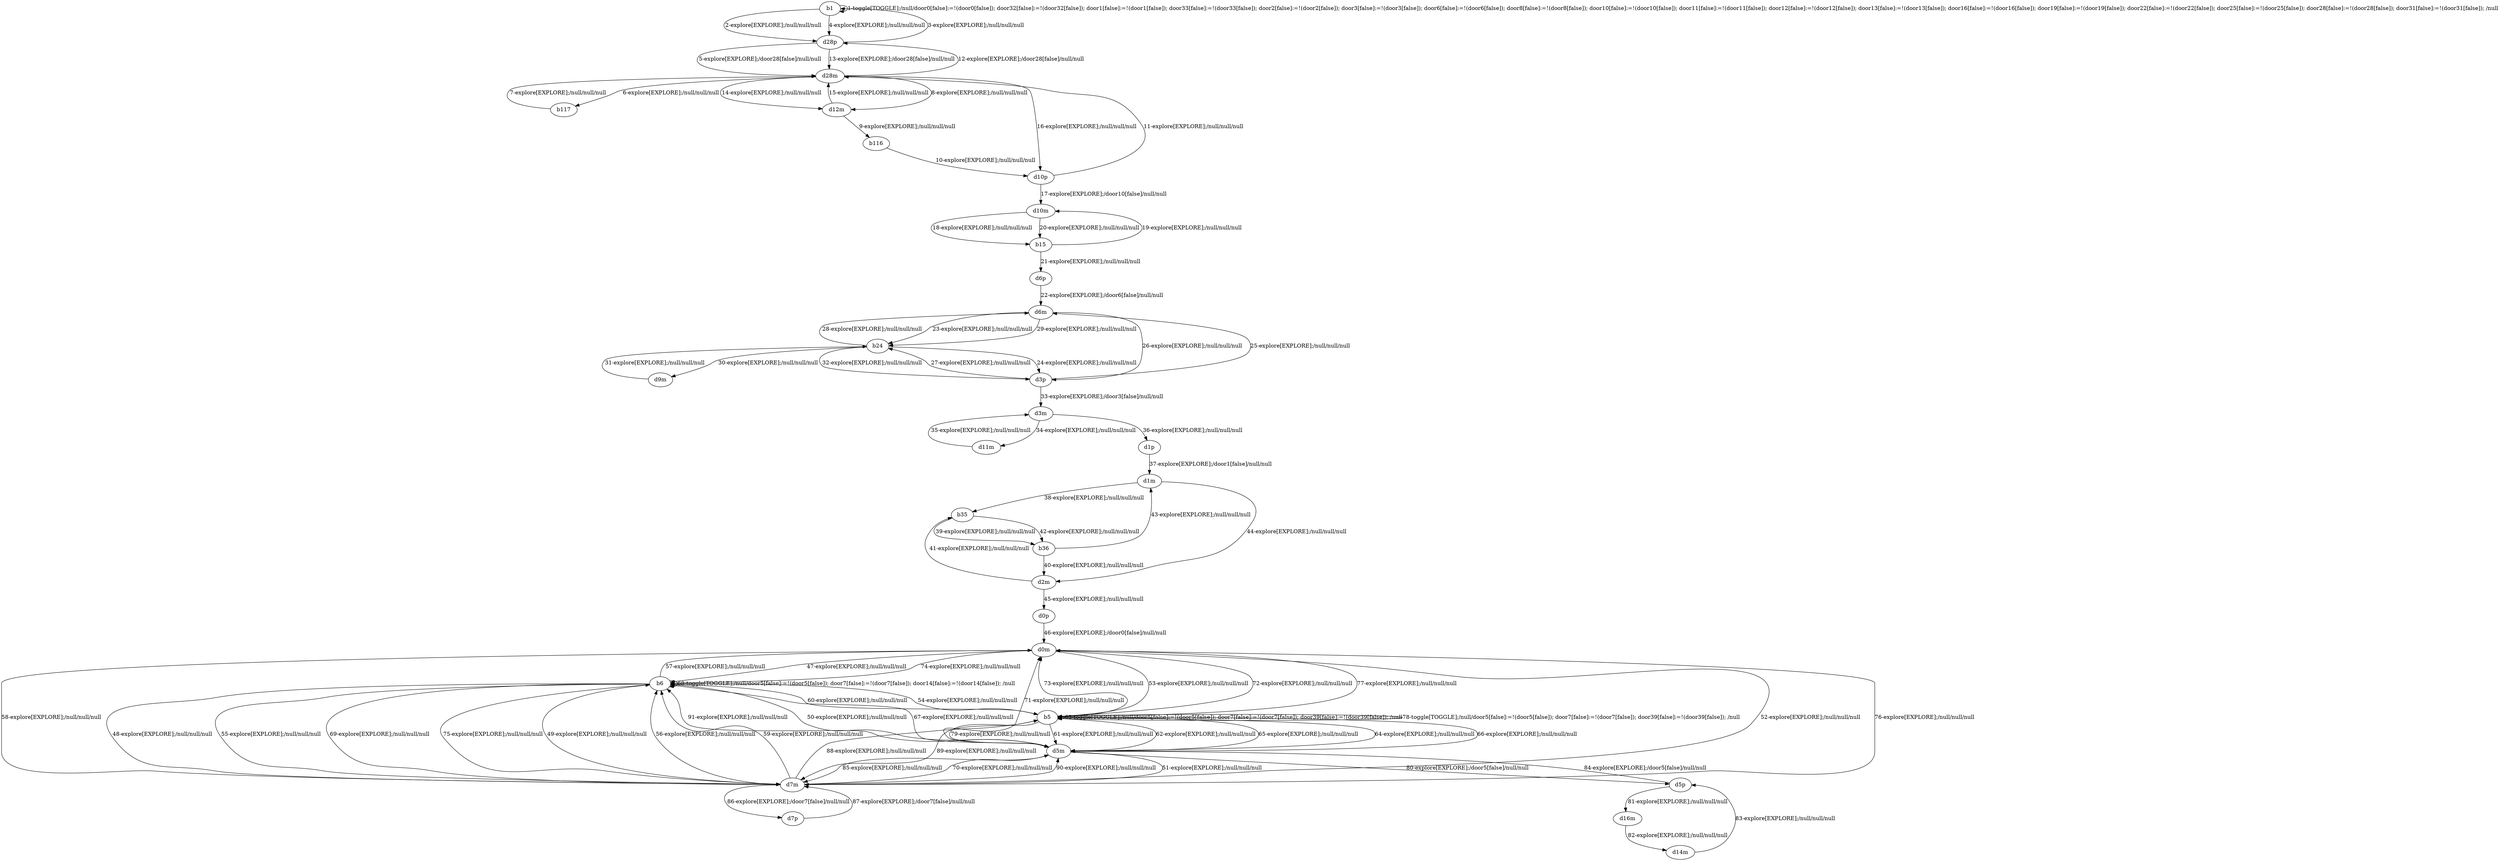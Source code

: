 # Total number of goals covered by this test: 5
# d14m --> d5p
# d5p --> d16m
# d16m --> d14m
# d5p --> d5m
# d5m --> d5p

digraph g {
"b1" -> "b1" [label = "1-toggle[TOGGLE];/null/door0[false]:=!(door0[false]); door32[false]:=!(door32[false]); door1[false]:=!(door1[false]); door33[false]:=!(door33[false]); door2[false]:=!(door2[false]); door3[false]:=!(door3[false]); door6[false]:=!(door6[false]); door8[false]:=!(door8[false]); door10[false]:=!(door10[false]); door11[false]:=!(door11[false]); door12[false]:=!(door12[false]); door13[false]:=!(door13[false]); door16[false]:=!(door16[false]); door19[false]:=!(door19[false]); door22[false]:=!(door22[false]); door25[false]:=!(door25[false]); door28[false]:=!(door28[false]); door31[false]:=!(door31[false]); /null"];
"b1" -> "d28p" [label = "2-explore[EXPLORE];/null/null/null"];
"d28p" -> "b1" [label = "3-explore[EXPLORE];/null/null/null"];
"b1" -> "d28p" [label = "4-explore[EXPLORE];/null/null/null"];
"d28p" -> "d28m" [label = "5-explore[EXPLORE];/door28[false]/null/null"];
"d28m" -> "b117" [label = "6-explore[EXPLORE];/null/null/null"];
"b117" -> "d28m" [label = "7-explore[EXPLORE];/null/null/null"];
"d28m" -> "d12m" [label = "8-explore[EXPLORE];/null/null/null"];
"d12m" -> "b116" [label = "9-explore[EXPLORE];/null/null/null"];
"b116" -> "d10p" [label = "10-explore[EXPLORE];/null/null/null"];
"d10p" -> "d28m" [label = "11-explore[EXPLORE];/null/null/null"];
"d28m" -> "d28p" [label = "12-explore[EXPLORE];/door28[false]/null/null"];
"d28p" -> "d28m" [label = "13-explore[EXPLORE];/door28[false]/null/null"];
"d28m" -> "d12m" [label = "14-explore[EXPLORE];/null/null/null"];
"d12m" -> "d28m" [label = "15-explore[EXPLORE];/null/null/null"];
"d28m" -> "d10p" [label = "16-explore[EXPLORE];/null/null/null"];
"d10p" -> "d10m" [label = "17-explore[EXPLORE];/door10[false]/null/null"];
"d10m" -> "b15" [label = "18-explore[EXPLORE];/null/null/null"];
"b15" -> "d10m" [label = "19-explore[EXPLORE];/null/null/null"];
"d10m" -> "b15" [label = "20-explore[EXPLORE];/null/null/null"];
"b15" -> "d6p" [label = "21-explore[EXPLORE];/null/null/null"];
"d6p" -> "d6m" [label = "22-explore[EXPLORE];/door6[false]/null/null"];
"d6m" -> "b24" [label = "23-explore[EXPLORE];/null/null/null"];
"b24" -> "d3p" [label = "24-explore[EXPLORE];/null/null/null"];
"d3p" -> "d6m" [label = "25-explore[EXPLORE];/null/null/null"];
"d6m" -> "d3p" [label = "26-explore[EXPLORE];/null/null/null"];
"d3p" -> "b24" [label = "27-explore[EXPLORE];/null/null/null"];
"b24" -> "d6m" [label = "28-explore[EXPLORE];/null/null/null"];
"d6m" -> "b24" [label = "29-explore[EXPLORE];/null/null/null"];
"b24" -> "d9m" [label = "30-explore[EXPLORE];/null/null/null"];
"d9m" -> "b24" [label = "31-explore[EXPLORE];/null/null/null"];
"b24" -> "d3p" [label = "32-explore[EXPLORE];/null/null/null"];
"d3p" -> "d3m" [label = "33-explore[EXPLORE];/door3[false]/null/null"];
"d3m" -> "d11m" [label = "34-explore[EXPLORE];/null/null/null"];
"d11m" -> "d3m" [label = "35-explore[EXPLORE];/null/null/null"];
"d3m" -> "d1p" [label = "36-explore[EXPLORE];/null/null/null"];
"d1p" -> "d1m" [label = "37-explore[EXPLORE];/door1[false]/null/null"];
"d1m" -> "b35" [label = "38-explore[EXPLORE];/null/null/null"];
"b35" -> "b36" [label = "39-explore[EXPLORE];/null/null/null"];
"b36" -> "d2m" [label = "40-explore[EXPLORE];/null/null/null"];
"d2m" -> "b35" [label = "41-explore[EXPLORE];/null/null/null"];
"b35" -> "b36" [label = "42-explore[EXPLORE];/null/null/null"];
"b36" -> "d1m" [label = "43-explore[EXPLORE];/null/null/null"];
"d1m" -> "d2m" [label = "44-explore[EXPLORE];/null/null/null"];
"d2m" -> "d0p" [label = "45-explore[EXPLORE];/null/null/null"];
"d0p" -> "d0m" [label = "46-explore[EXPLORE];/door0[false]/null/null"];
"d0m" -> "b6" [label = "47-explore[EXPLORE];/null/null/null"];
"b6" -> "d7m" [label = "48-explore[EXPLORE];/null/null/null"];
"d7m" -> "b6" [label = "49-explore[EXPLORE];/null/null/null"];
"b6" -> "d5m" [label = "50-explore[EXPLORE];/null/null/null"];
"d5m" -> "d7m" [label = "51-explore[EXPLORE];/null/null/null"];
"d7m" -> "d0m" [label = "52-explore[EXPLORE];/null/null/null"];
"d0m" -> "b5" [label = "53-explore[EXPLORE];/null/null/null"];
"b5" -> "b6" [label = "54-explore[EXPLORE];/null/null/null"];
"b6" -> "d7m" [label = "55-explore[EXPLORE];/null/null/null"];
"d7m" -> "b6" [label = "56-explore[EXPLORE];/null/null/null"];
"b6" -> "d0m" [label = "57-explore[EXPLORE];/null/null/null"];
"d0m" -> "d7m" [label = "58-explore[EXPLORE];/null/null/null"];
"d7m" -> "b6" [label = "59-explore[EXPLORE];/null/null/null"];
"b6" -> "b5" [label = "60-explore[EXPLORE];/null/null/null"];
"b5" -> "d5m" [label = "61-explore[EXPLORE];/null/null/null"];
"d5m" -> "b5" [label = "62-explore[EXPLORE];/null/null/null"];
"b5" -> "b5" [label = "63-toggle[TOGGLE];/null/door5[false]:=!(door5[false]); door7[false]:=!(door7[false]); door39[false]:=!(door39[false]); /null"];
"b5" -> "d5m" [label = "64-explore[EXPLORE];/null/null/null"];
"d5m" -> "b5" [label = "65-explore[EXPLORE];/null/null/null"];
"b5" -> "d5m" [label = "66-explore[EXPLORE];/null/null/null"];
"d5m" -> "b6" [label = "67-explore[EXPLORE];/null/null/null"];
"b6" -> "b6" [label = "68-toggle[TOGGLE];/null/door5[false]:=!(door5[false]); door7[false]:=!(door7[false]); door14[false]:=!(door14[false]); /null"];
"b6" -> "d7m" [label = "69-explore[EXPLORE];/null/null/null"];
"d7m" -> "d5m" [label = "70-explore[EXPLORE];/null/null/null"];
"d5m" -> "d0m" [label = "71-explore[EXPLORE];/null/null/null"];
"d0m" -> "b5" [label = "72-explore[EXPLORE];/null/null/null"];
"b5" -> "d0m" [label = "73-explore[EXPLORE];/null/null/null"];
"d0m" -> "b6" [label = "74-explore[EXPLORE];/null/null/null"];
"b6" -> "d7m" [label = "75-explore[EXPLORE];/null/null/null"];
"d7m" -> "d0m" [label = "76-explore[EXPLORE];/null/null/null"];
"d0m" -> "b5" [label = "77-explore[EXPLORE];/null/null/null"];
"b5" -> "b5" [label = "78-toggle[TOGGLE];/null/door5[false]:=!(door5[false]); door7[false]:=!(door7[false]); door39[false]:=!(door39[false]); /null"];
"b5" -> "d5m" [label = "79-explore[EXPLORE];/null/null/null"];
"d5m" -> "d5p" [label = "80-explore[EXPLORE];/door5[false]/null/null"];
"d5p" -> "d16m" [label = "81-explore[EXPLORE];/null/null/null"];
"d16m" -> "d14m" [label = "82-explore[EXPLORE];/null/null/null"];
"d14m" -> "d5p" [label = "83-explore[EXPLORE];/null/null/null"];
"d5p" -> "d5m" [label = "84-explore[EXPLORE];/door5[false]/null/null"];
"d5m" -> "d7m" [label = "85-explore[EXPLORE];/null/null/null"];
"d7m" -> "d7p" [label = "86-explore[EXPLORE];/door7[false]/null/null"];
"d7p" -> "d7m" [label = "87-explore[EXPLORE];/door7[false]/null/null"];
"d7m" -> "b5" [label = "88-explore[EXPLORE];/null/null/null"];
"b5" -> "d7m" [label = "89-explore[EXPLORE];/null/null/null"];
"d7m" -> "d5m" [label = "90-explore[EXPLORE];/null/null/null"];
"d5m" -> "b6" [label = "91-explore[EXPLORE];/null/null/null"];
}
